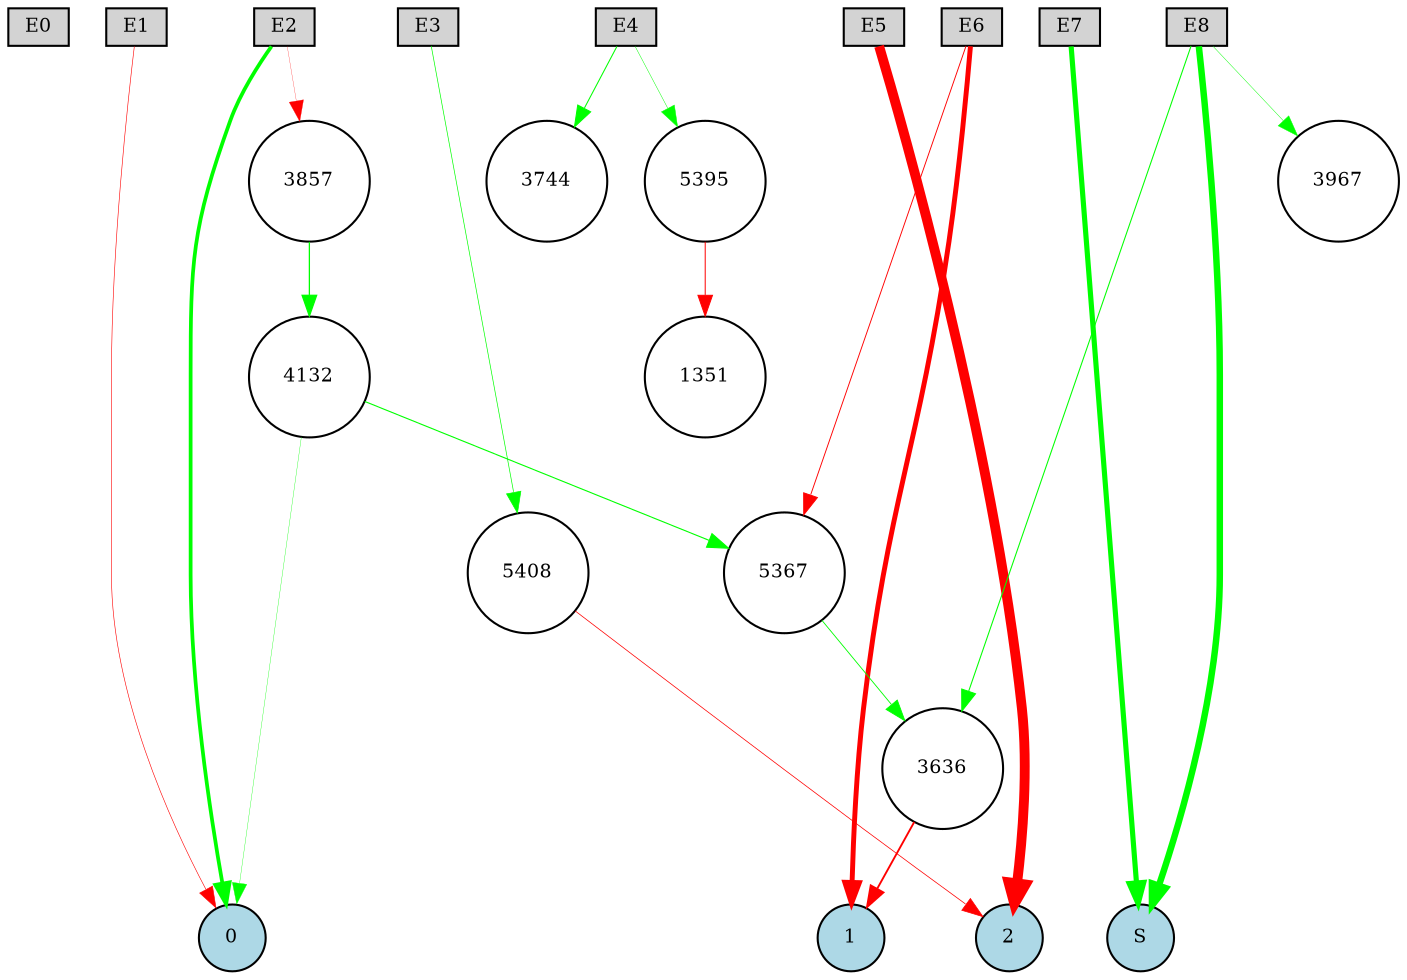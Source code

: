 digraph {
	node [fontsize=9 height=0.2 shape=circle width=0.2]
	subgraph inputs {
		node [shape=box style=filled]
		rank=source
		E0 [fillcolor=lightgray]
		E1 [fillcolor=lightgray]
		E0 -> E1 [style=invis]
		E2 [fillcolor=lightgray]
		E1 -> E2 [style=invis]
		E3 [fillcolor=lightgray]
		E2 -> E3 [style=invis]
		E4 [fillcolor=lightgray]
		E3 -> E4 [style=invis]
		E5 [fillcolor=lightgray]
		E4 -> E5 [style=invis]
		E6 [fillcolor=lightgray]
		E5 -> E6 [style=invis]
		E7 [fillcolor=lightgray]
		E6 -> E7 [style=invis]
		E8 [fillcolor=lightgray]
		E7 -> E8 [style=invis]
	}
	subgraph outputs {
		node [style=filled]
		rank=sink
		0 [fillcolor=lightblue fontsize=9 height=0.2 shape=circle width=0.2]
		1 [fillcolor=lightblue fontsize=9 height=0.2 shape=circle width=0.2]
		0 -> 1 [style=invis]
		2 [fillcolor=lightblue fontsize=9 height=0.2 shape=circle width=0.2]
		1 -> 2 [style=invis]
		S [fillcolor=lightblue fontsize=9 height=0.2 shape=circle width=0.2]
		2 -> S [style=invis]
	}
	5408 [fillcolor=white style=filled]
	4132 [fillcolor=white style=filled]
	3857 [fillcolor=white style=filled]
	3636 [fillcolor=white style=filled]
	5367 [fillcolor=white style=filled]
	E2 -> 0 [color=green penwidth=1.7954295467734849 style=solid]
	E8 -> S [color=green penwidth=3.112985405971426 style=solid]
	E7 -> S [color=green penwidth=2.4763511456821923 style=solid]
	E5 -> 2 [color=red penwidth=4.73034153566816 style=solid]
	E6 -> 1 [color=red penwidth=2.3706649468995638 style=solid]
	E4 -> 3744 [color=green penwidth=0.5019101658072588 style=solid]
	3636 -> 1 [color=red penwidth=0.8987788909515397 style=solid]
	E2 -> 3857 [color=red penwidth=0.12045390079379477 style=solid]
	E1 -> 0 [color=red penwidth=0.2865726271282536 style=solid]
	3857 -> 4132 [color=green penwidth=0.6122126839718752 style=solid]
	E8 -> 3636 [color=green penwidth=0.5101405134842079 style=solid]
	4132 -> 5367 [color=green penwidth=0.5306895679994816 style=solid]
	5367 -> 3636 [color=green penwidth=0.41604408634511647 style=solid]
	E8 -> 3967 [color=green penwidth=0.2146060891046806 style=solid]
	E4 -> 5395 [color=green penwidth=0.22310619768848267 style=solid]
	5395 -> 1351 [color=red penwidth=0.48039140091156507 style=solid]
	4132 -> 0 [color=green penwidth=0.16424320578537605 style=solid]
	E3 -> 5408 [color=green penwidth=0.3317169410402363 style=solid]
	5408 -> 2 [color=red penwidth=0.3551908840374962 style=solid]
	E6 -> 5367 [color=red penwidth=0.44702009410561283 style=solid]
}
